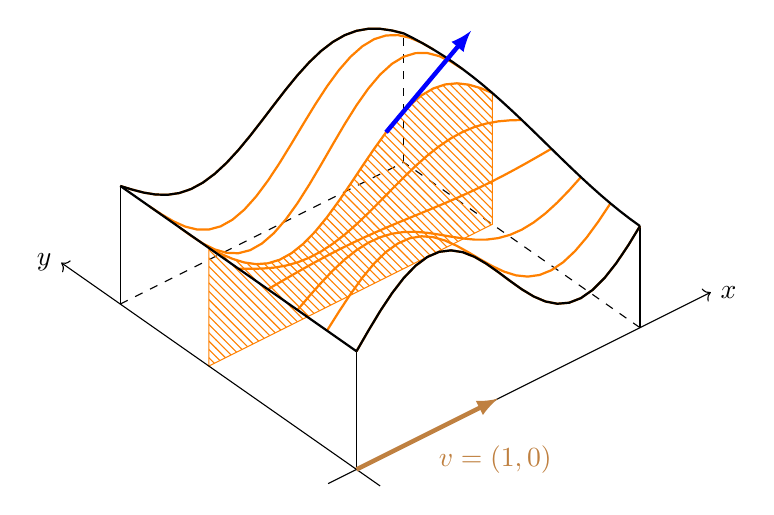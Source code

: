 \begin{tikzpicture}[scale=1.5,x={(1.2cm,0.6cm)},y={(-1cm,0.7cm)},z={(0cm,0.5cm)}]

    \draw (0,0,0) --+ (0,0,2);
    \draw (0,2,0) --+ (0,0,2);
    \draw (2,0,0) --+ (0,0,1.72);
    \draw[dashed] (2,2,0) --+ (0,0,2.18);
    \draw[dashed] (2,0,0) --+ (0,2,0);
    \draw[dashed] (0,2,0) --+ (2,0,0);  
       
   % \filldraw[color=myred,pattern=north east lines,pattern color=myred] (0,1,0) -- plot[domain=0:2] (\x,1,{2+sin(3*\x r)*cos(2*1 r))}) -- (2,1,0) -- cycle;  
 
 %   \filldraw[color=myred,pattern=vertical lines,pattern color=myred] (0,0,0) -- plot[domain=0:2] (\x,0,{2+sin(3*\x r)*cos(2*0 r))}) -- (2,0,0) -- cycle; 

   \def\k{1.25}

    \filldraw[color=orange,pattern=north west lines,pattern color=orange] (0,\k,0) -- plot[domain=0:2] (\x,\k,{2+sin(3*\x r)*cos(2*\k r))}) -- (2,\k,0) -- cycle; 

    
\foreach \k in {0,0.25,...,2}{    
    \draw[domain=0:2,thick,orange] plot (\x,\k,{2+sin(3*\x r)*cos(2*\k r))}); 
   
   };    

  	
    \draw[domain=0:2,thick] plot (\x,0,{2+sin(3*\x r)*cos(2*0 r))}); 
    \draw[domain=0:2,thick] plot (\x,2,{2+sin(3*\x r)*cos(2*2 r))}); 
    \draw[domain=0:2,thick] plot (0,\x,{2+sin(3*0 r)*cos(2*\x r))}); 
    \draw[domain=0:2,thick] plot (2,\x,{2+sin(3*2 r)*cos(2*\x r))});
   
    
    \draw[->] (-0.2,0,0) -- (2.5,0,0) node[right] {$x$};
	\draw[->] (0,-0.2,0) -- (0,2.5,0) node[left] {$y$};

% 	\draw (0,0,0) --+ (0,-0.1,0) node[below right] {$\alpha$};
% 	\draw (2,0,0) --+ (0,-0.1,0) node[below right] {$\beta$};
% 	\draw (0,0,0) --+ (-0.1,0,0) node[below left] {$a$};
% 	\draw (0,2,0) --+ (-0.1,0,0) node[below left] {$b$};	
    

    \def\x{1.25}
    \def\k{1.25}
    \draw[->,>=latex,ultra thick,blue] (\x,\k,{2+sin(3*\x r)*cos(2*\k r))})--++(0.6,0,1);
 
    \draw[->,>=latex,ultra thick,brown] (0,0,0)--++(1,0,0) node[midway,below right]{$v=(1,0)$};
 
\end{tikzpicture}
